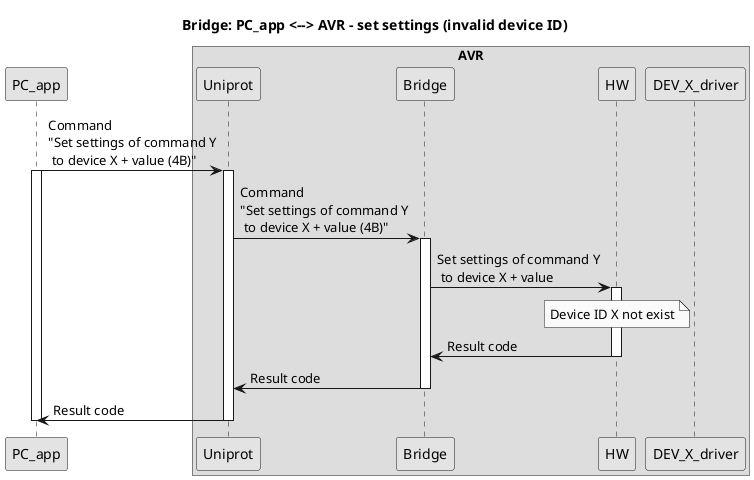 @startuml

skinparam monochrome true

 title Bridge: PC_app <--> AVR - set settings (invalid device ID)

participant PC_app 
box "AVR"
    participant Uniprot
    participant Bridge
    participant HW
    participant DEV_X_driver
end box




PC_app -> Uniprot: Command\n"Set settings of command Y\n to device X + value (4B)"
activate PC_app

activate Uniprot
Uniprot -> Bridge: Command\n"Set settings of command Y\n to device X + value (4B)"
activate Bridge

Bridge -> HW: Set settings of command Y\n to device X + value
activate HW
note over HW: Device ID X not exist


HW -> Bridge: Result code
deactivate HW
Bridge -> Uniprot: Result code
deactivate Bridge

Uniprot -> PC_app: Result code
deactivate Uniprot

deactivate PC_app
@enduml